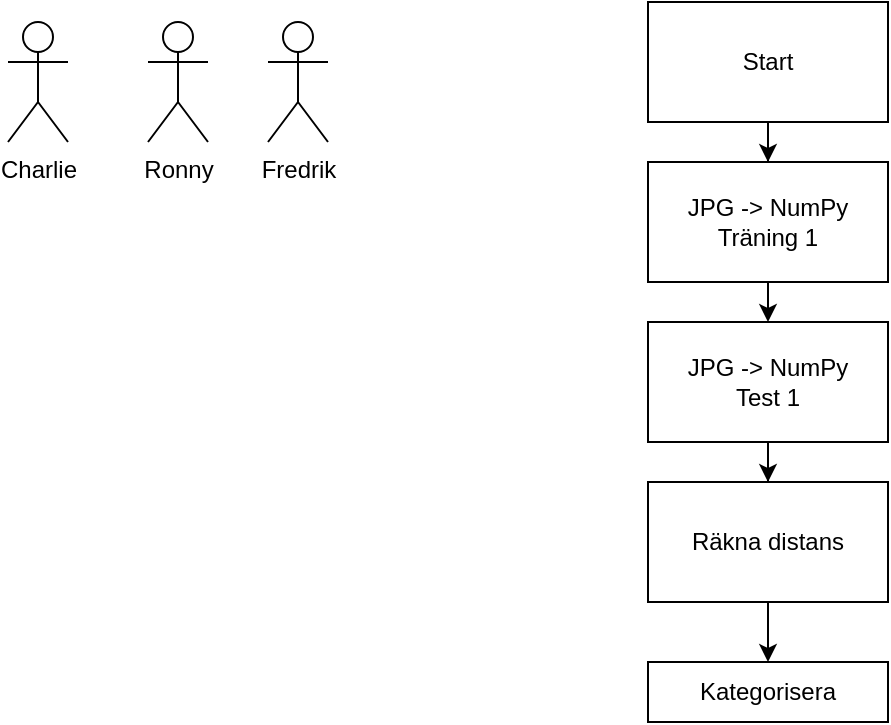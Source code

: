 <mxfile version="20.4.0" type="device"><diagram id="9fLlzoZXz6BtEPQffJrt" name="Page-1"><mxGraphModel dx="782" dy="420" grid="1" gridSize="10" guides="1" tooltips="1" connect="1" arrows="1" fold="1" page="1" pageScale="1" pageWidth="850" pageHeight="1100" math="0" shadow="0"><root><mxCell id="0"/><mxCell id="1" parent="0"/><mxCell id="c5ZgnXULUzHV8iWzvvel-7" style="edgeStyle=orthogonalEdgeStyle;rounded=0;orthogonalLoop=1;jettySize=auto;html=1;exitX=0.5;exitY=1;exitDx=0;exitDy=0;" edge="1" parent="1" source="c5ZgnXULUzHV8iWzvvel-2" target="c5ZgnXULUzHV8iWzvvel-3"><mxGeometry relative="1" as="geometry"/></mxCell><mxCell id="c5ZgnXULUzHV8iWzvvel-2" value="Start" style="rounded=0;whiteSpace=wrap;html=1;" vertex="1" parent="1"><mxGeometry x="340" y="10" width="120" height="60" as="geometry"/></mxCell><mxCell id="c5ZgnXULUzHV8iWzvvel-8" style="edgeStyle=orthogonalEdgeStyle;rounded=0;orthogonalLoop=1;jettySize=auto;html=1;exitX=0.5;exitY=1;exitDx=0;exitDy=0;entryX=0.5;entryY=0;entryDx=0;entryDy=0;" edge="1" parent="1" source="c5ZgnXULUzHV8iWzvvel-3" target="c5ZgnXULUzHV8iWzvvel-4"><mxGeometry relative="1" as="geometry"/></mxCell><mxCell id="c5ZgnXULUzHV8iWzvvel-3" value="&lt;div&gt;JPG -&amp;gt; NumPy&lt;/div&gt;&lt;div&gt;Träning 1&lt;br&gt;&lt;/div&gt;" style="rounded=0;whiteSpace=wrap;html=1;" vertex="1" parent="1"><mxGeometry x="340" y="90" width="120" height="60" as="geometry"/></mxCell><mxCell id="c5ZgnXULUzHV8iWzvvel-9" style="edgeStyle=orthogonalEdgeStyle;rounded=0;orthogonalLoop=1;jettySize=auto;html=1;exitX=0.5;exitY=1;exitDx=0;exitDy=0;" edge="1" parent="1" source="c5ZgnXULUzHV8iWzvvel-4" target="c5ZgnXULUzHV8iWzvvel-5"><mxGeometry relative="1" as="geometry"/></mxCell><mxCell id="c5ZgnXULUzHV8iWzvvel-4" value="&lt;div&gt;JPG -&amp;gt; NumPy&lt;/div&gt;&lt;div&gt;Test 1&lt;br&gt;&lt;/div&gt;" style="rounded=0;whiteSpace=wrap;html=1;" vertex="1" parent="1"><mxGeometry x="340" y="170" width="120" height="60" as="geometry"/></mxCell><mxCell id="c5ZgnXULUzHV8iWzvvel-11" style="edgeStyle=orthogonalEdgeStyle;rounded=0;orthogonalLoop=1;jettySize=auto;html=1;exitX=0.5;exitY=1;exitDx=0;exitDy=0;entryX=0.5;entryY=0;entryDx=0;entryDy=0;" edge="1" parent="1" source="c5ZgnXULUzHV8iWzvvel-5" target="c5ZgnXULUzHV8iWzvvel-10"><mxGeometry relative="1" as="geometry"/></mxCell><mxCell id="c5ZgnXULUzHV8iWzvvel-5" value="Räkna distans" style="rounded=0;whiteSpace=wrap;html=1;" vertex="1" parent="1"><mxGeometry x="340" y="250" width="120" height="60" as="geometry"/></mxCell><mxCell id="c5ZgnXULUzHV8iWzvvel-10" value="Kategorisera" style="rounded=0;whiteSpace=wrap;html=1;" vertex="1" parent="1"><mxGeometry x="340" y="340" width="120" height="30" as="geometry"/></mxCell><mxCell id="c5ZgnXULUzHV8iWzvvel-12" value="Charlie" style="shape=umlActor;verticalLabelPosition=bottom;verticalAlign=top;html=1;outlineConnect=0;" vertex="1" parent="1"><mxGeometry x="20" y="20" width="30" height="60" as="geometry"/></mxCell><mxCell id="c5ZgnXULUzHV8iWzvvel-13" value="&lt;div&gt;Ronny&lt;/div&gt;&lt;div&gt;&lt;br&gt;&lt;/div&gt;" style="shape=umlActor;verticalLabelPosition=bottom;verticalAlign=top;html=1;outlineConnect=0;" vertex="1" parent="1"><mxGeometry x="90" y="20" width="30" height="60" as="geometry"/></mxCell><mxCell id="c5ZgnXULUzHV8iWzvvel-14" value="&lt;div&gt;Fredrik&lt;/div&gt;&lt;div&gt;&lt;br&gt;&lt;/div&gt;" style="shape=umlActor;verticalLabelPosition=bottom;verticalAlign=top;html=1;outlineConnect=0;" vertex="1" parent="1"><mxGeometry x="150" y="20" width="30" height="60" as="geometry"/></mxCell></root></mxGraphModel></diagram></mxfile>